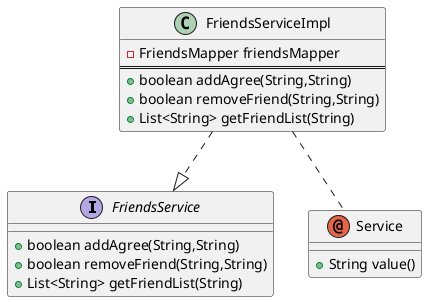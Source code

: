 @startuml
'https://plantuml.com/class-diagram

interface FriendsService{
+boolean addAgree(String,String)
+boolean removeFriend(String,String)
+List<String> getFriendList(String)
}

class FriendsServiceImpl {
-FriendsMapper friendsMapper
==
+boolean addAgree(String,String)
+boolean removeFriend(String,String)
+List<String> getFriendList(String)
}

annotation Service{
+String value()
}

FriendsServiceImpl .. Service
FriendsServiceImpl ..|> FriendsService
@enduml